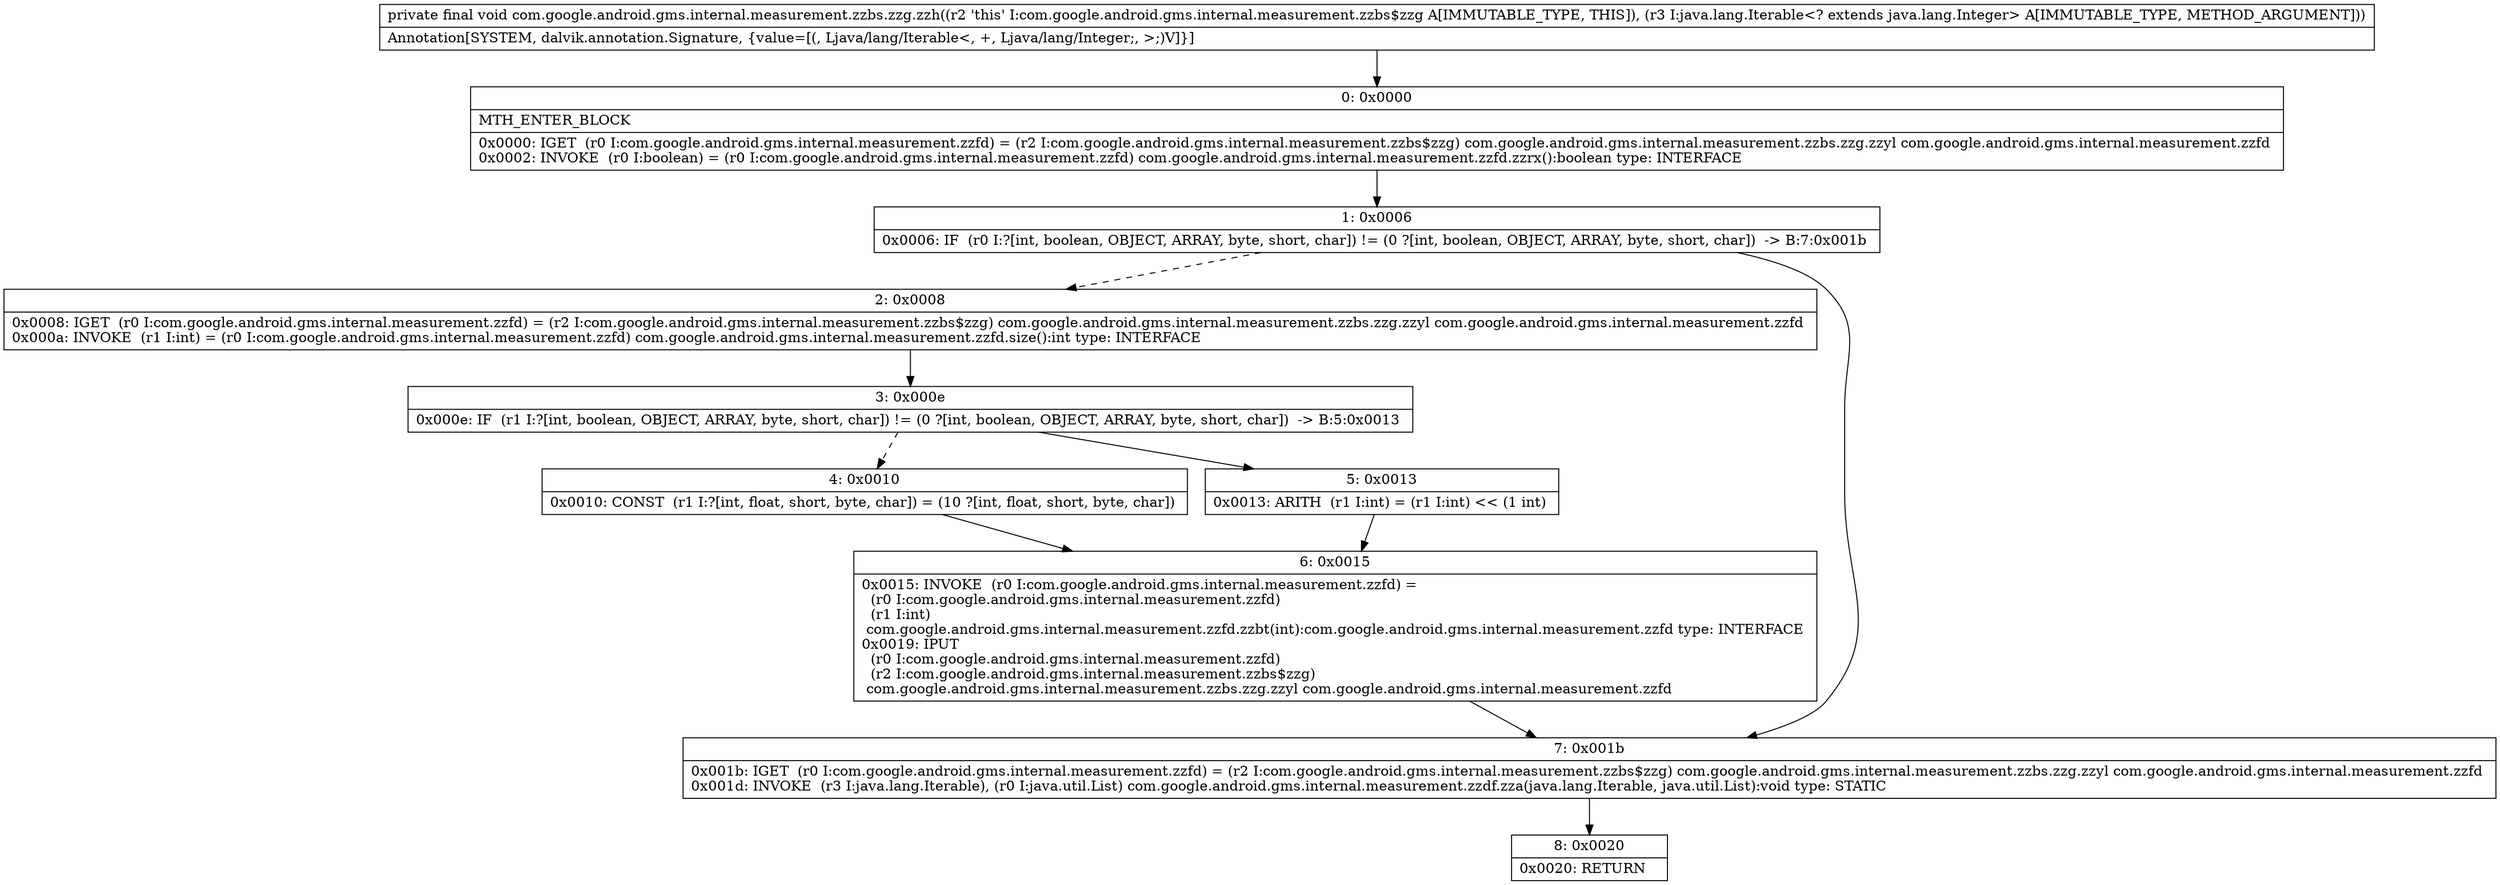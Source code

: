 digraph "CFG forcom.google.android.gms.internal.measurement.zzbs.zzg.zzh(Ljava\/lang\/Iterable;)V" {
Node_0 [shape=record,label="{0\:\ 0x0000|MTH_ENTER_BLOCK\l|0x0000: IGET  (r0 I:com.google.android.gms.internal.measurement.zzfd) = (r2 I:com.google.android.gms.internal.measurement.zzbs$zzg) com.google.android.gms.internal.measurement.zzbs.zzg.zzyl com.google.android.gms.internal.measurement.zzfd \l0x0002: INVOKE  (r0 I:boolean) = (r0 I:com.google.android.gms.internal.measurement.zzfd) com.google.android.gms.internal.measurement.zzfd.zzrx():boolean type: INTERFACE \l}"];
Node_1 [shape=record,label="{1\:\ 0x0006|0x0006: IF  (r0 I:?[int, boolean, OBJECT, ARRAY, byte, short, char]) != (0 ?[int, boolean, OBJECT, ARRAY, byte, short, char])  \-\> B:7:0x001b \l}"];
Node_2 [shape=record,label="{2\:\ 0x0008|0x0008: IGET  (r0 I:com.google.android.gms.internal.measurement.zzfd) = (r2 I:com.google.android.gms.internal.measurement.zzbs$zzg) com.google.android.gms.internal.measurement.zzbs.zzg.zzyl com.google.android.gms.internal.measurement.zzfd \l0x000a: INVOKE  (r1 I:int) = (r0 I:com.google.android.gms.internal.measurement.zzfd) com.google.android.gms.internal.measurement.zzfd.size():int type: INTERFACE \l}"];
Node_3 [shape=record,label="{3\:\ 0x000e|0x000e: IF  (r1 I:?[int, boolean, OBJECT, ARRAY, byte, short, char]) != (0 ?[int, boolean, OBJECT, ARRAY, byte, short, char])  \-\> B:5:0x0013 \l}"];
Node_4 [shape=record,label="{4\:\ 0x0010|0x0010: CONST  (r1 I:?[int, float, short, byte, char]) = (10 ?[int, float, short, byte, char]) \l}"];
Node_5 [shape=record,label="{5\:\ 0x0013|0x0013: ARITH  (r1 I:int) = (r1 I:int) \<\< (1 int) \l}"];
Node_6 [shape=record,label="{6\:\ 0x0015|0x0015: INVOKE  (r0 I:com.google.android.gms.internal.measurement.zzfd) = \l  (r0 I:com.google.android.gms.internal.measurement.zzfd)\l  (r1 I:int)\l com.google.android.gms.internal.measurement.zzfd.zzbt(int):com.google.android.gms.internal.measurement.zzfd type: INTERFACE \l0x0019: IPUT  \l  (r0 I:com.google.android.gms.internal.measurement.zzfd)\l  (r2 I:com.google.android.gms.internal.measurement.zzbs$zzg)\l com.google.android.gms.internal.measurement.zzbs.zzg.zzyl com.google.android.gms.internal.measurement.zzfd \l}"];
Node_7 [shape=record,label="{7\:\ 0x001b|0x001b: IGET  (r0 I:com.google.android.gms.internal.measurement.zzfd) = (r2 I:com.google.android.gms.internal.measurement.zzbs$zzg) com.google.android.gms.internal.measurement.zzbs.zzg.zzyl com.google.android.gms.internal.measurement.zzfd \l0x001d: INVOKE  (r3 I:java.lang.Iterable), (r0 I:java.util.List) com.google.android.gms.internal.measurement.zzdf.zza(java.lang.Iterable, java.util.List):void type: STATIC \l}"];
Node_8 [shape=record,label="{8\:\ 0x0020|0x0020: RETURN   \l}"];
MethodNode[shape=record,label="{private final void com.google.android.gms.internal.measurement.zzbs.zzg.zzh((r2 'this' I:com.google.android.gms.internal.measurement.zzbs$zzg A[IMMUTABLE_TYPE, THIS]), (r3 I:java.lang.Iterable\<? extends java.lang.Integer\> A[IMMUTABLE_TYPE, METHOD_ARGUMENT]))  | Annotation[SYSTEM, dalvik.annotation.Signature, \{value=[(, Ljava\/lang\/Iterable\<, +, Ljava\/lang\/Integer;, \>;)V]\}]\l}"];
MethodNode -> Node_0;
Node_0 -> Node_1;
Node_1 -> Node_2[style=dashed];
Node_1 -> Node_7;
Node_2 -> Node_3;
Node_3 -> Node_4[style=dashed];
Node_3 -> Node_5;
Node_4 -> Node_6;
Node_5 -> Node_6;
Node_6 -> Node_7;
Node_7 -> Node_8;
}

